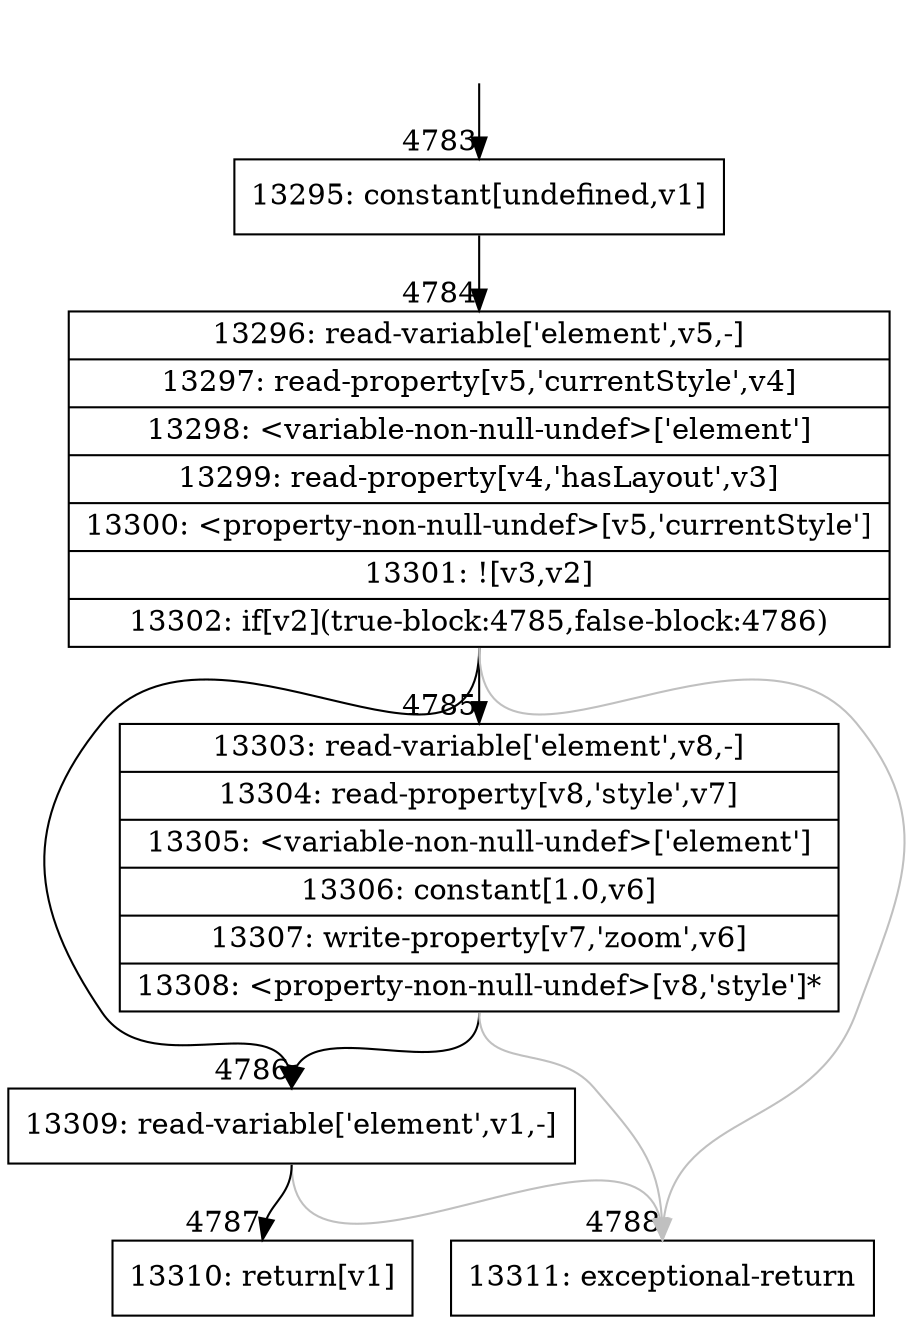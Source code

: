 digraph {
rankdir="TD"
BB_entry377[shape=none,label=""];
BB_entry377 -> BB4783 [tailport=s, headport=n, headlabel="    4783"]
BB4783 [shape=record label="{13295: constant[undefined,v1]}" ] 
BB4783 -> BB4784 [tailport=s, headport=n, headlabel="      4784"]
BB4784 [shape=record label="{13296: read-variable['element',v5,-]|13297: read-property[v5,'currentStyle',v4]|13298: \<variable-non-null-undef\>['element']|13299: read-property[v4,'hasLayout',v3]|13300: \<property-non-null-undef\>[v5,'currentStyle']|13301: ![v3,v2]|13302: if[v2](true-block:4785,false-block:4786)}" ] 
BB4784 -> BB4785 [tailport=s, headport=n, headlabel="      4785"]
BB4784 -> BB4786 [tailport=s, headport=n, headlabel="      4786"]
BB4784 -> BB4788 [tailport=s, headport=n, color=gray, headlabel="      4788"]
BB4785 [shape=record label="{13303: read-variable['element',v8,-]|13304: read-property[v8,'style',v7]|13305: \<variable-non-null-undef\>['element']|13306: constant[1.0,v6]|13307: write-property[v7,'zoom',v6]|13308: \<property-non-null-undef\>[v8,'style']*}" ] 
BB4785 -> BB4786 [tailport=s, headport=n]
BB4785 -> BB4788 [tailport=s, headport=n, color=gray]
BB4786 [shape=record label="{13309: read-variable['element',v1,-]}" ] 
BB4786 -> BB4787 [tailport=s, headport=n, headlabel="      4787"]
BB4786 -> BB4788 [tailport=s, headport=n, color=gray]
BB4787 [shape=record label="{13310: return[v1]}" ] 
BB4788 [shape=record label="{13311: exceptional-return}" ] 
//#$~ 3608
}

